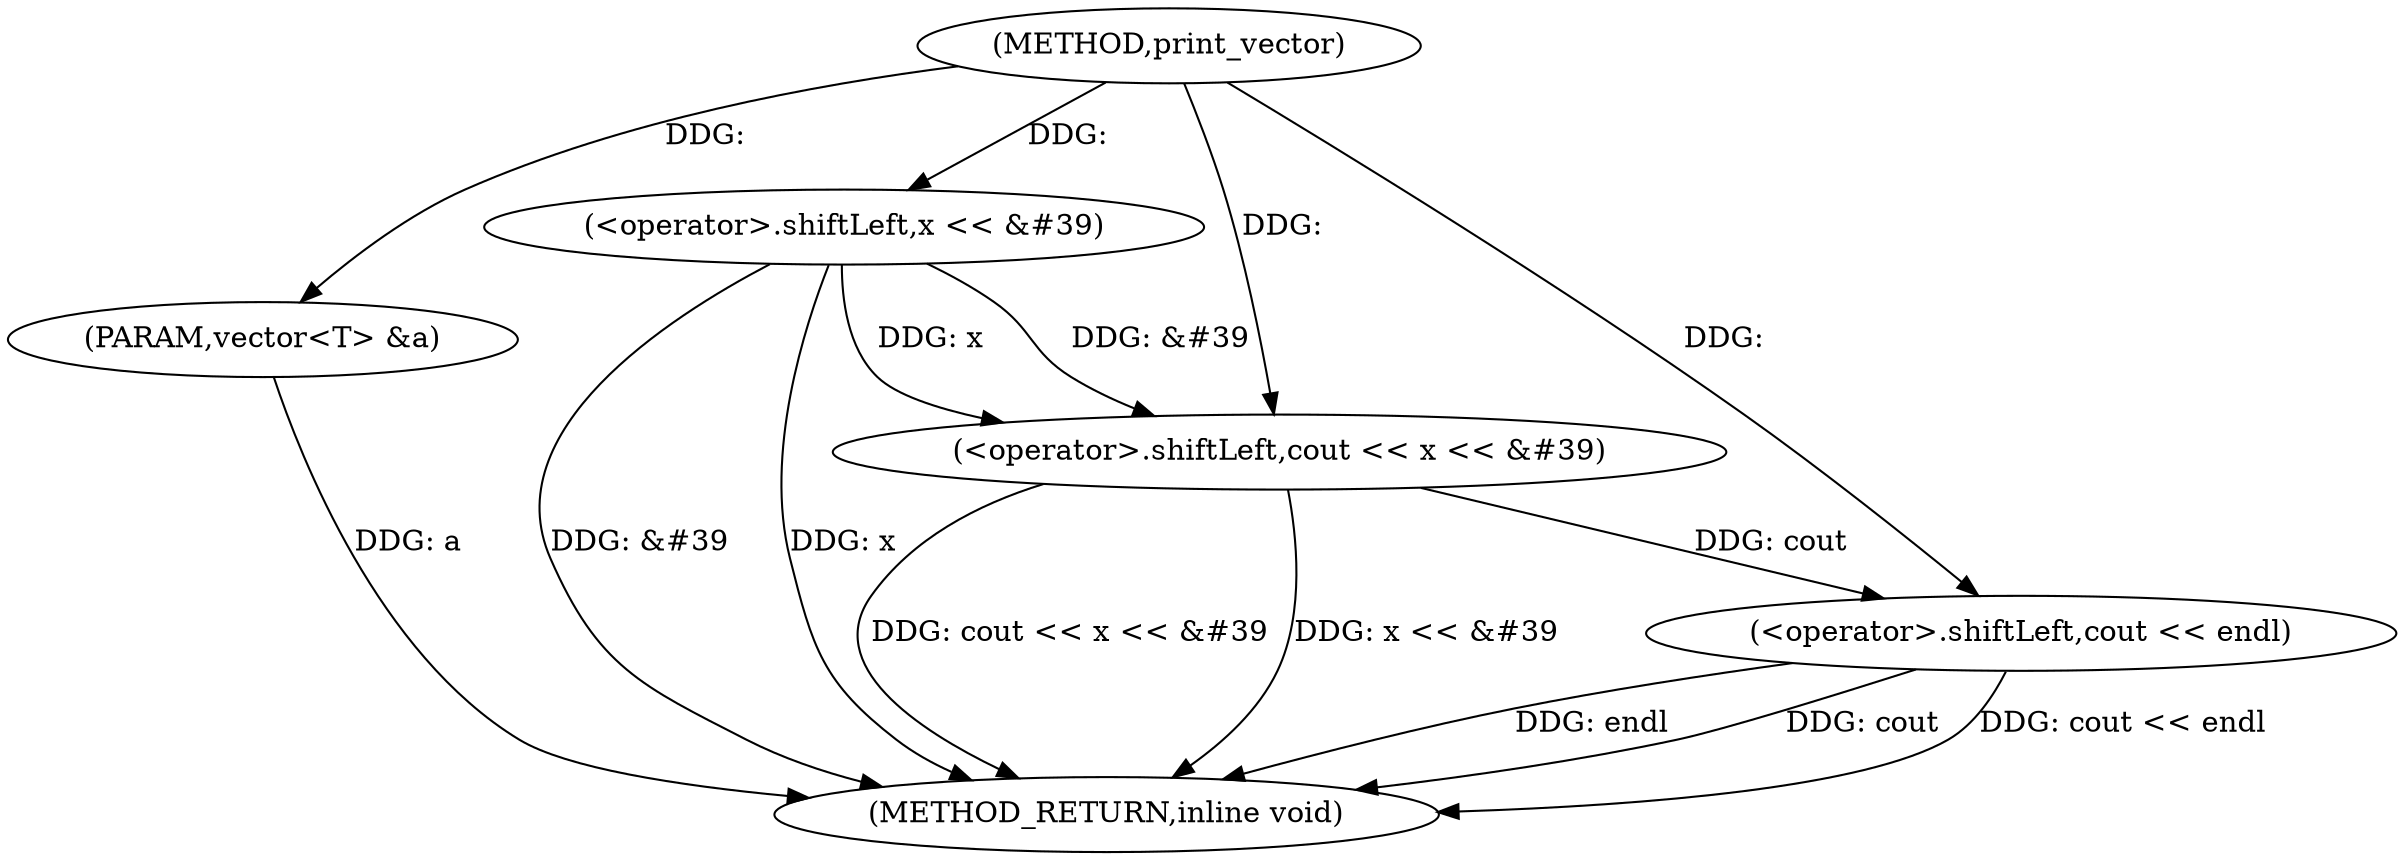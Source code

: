 digraph "print_vector" {  
"1000140" [label = "(METHOD,print_vector)" ]
"1000155" [label = "(METHOD_RETURN,inline void)" ]
"1000141" [label = "(PARAM,vector<T> &a)" ]
"1000144" [label = "(<operator>.shiftLeft,cout << x << &#39)" ]
"1000152" [label = "(<operator>.shiftLeft,cout << endl)" ]
"1000146" [label = "(<operator>.shiftLeft,x << &#39)" ]
  "1000141" -> "1000155"  [ label = "DDG: a"] 
  "1000146" -> "1000155"  [ label = "DDG: &#39"] 
  "1000144" -> "1000155"  [ label = "DDG: x << &#39"] 
  "1000144" -> "1000155"  [ label = "DDG: cout << x << &#39"] 
  "1000152" -> "1000155"  [ label = "DDG: cout"] 
  "1000152" -> "1000155"  [ label = "DDG: cout << endl"] 
  "1000146" -> "1000155"  [ label = "DDG: x"] 
  "1000152" -> "1000155"  [ label = "DDG: endl"] 
  "1000140" -> "1000141"  [ label = "DDG: "] 
  "1000140" -> "1000144"  [ label = "DDG: "] 
  "1000146" -> "1000144"  [ label = "DDG: &#39"] 
  "1000146" -> "1000144"  [ label = "DDG: x"] 
  "1000144" -> "1000152"  [ label = "DDG: cout"] 
  "1000140" -> "1000152"  [ label = "DDG: "] 
  "1000140" -> "1000146"  [ label = "DDG: "] 
}
